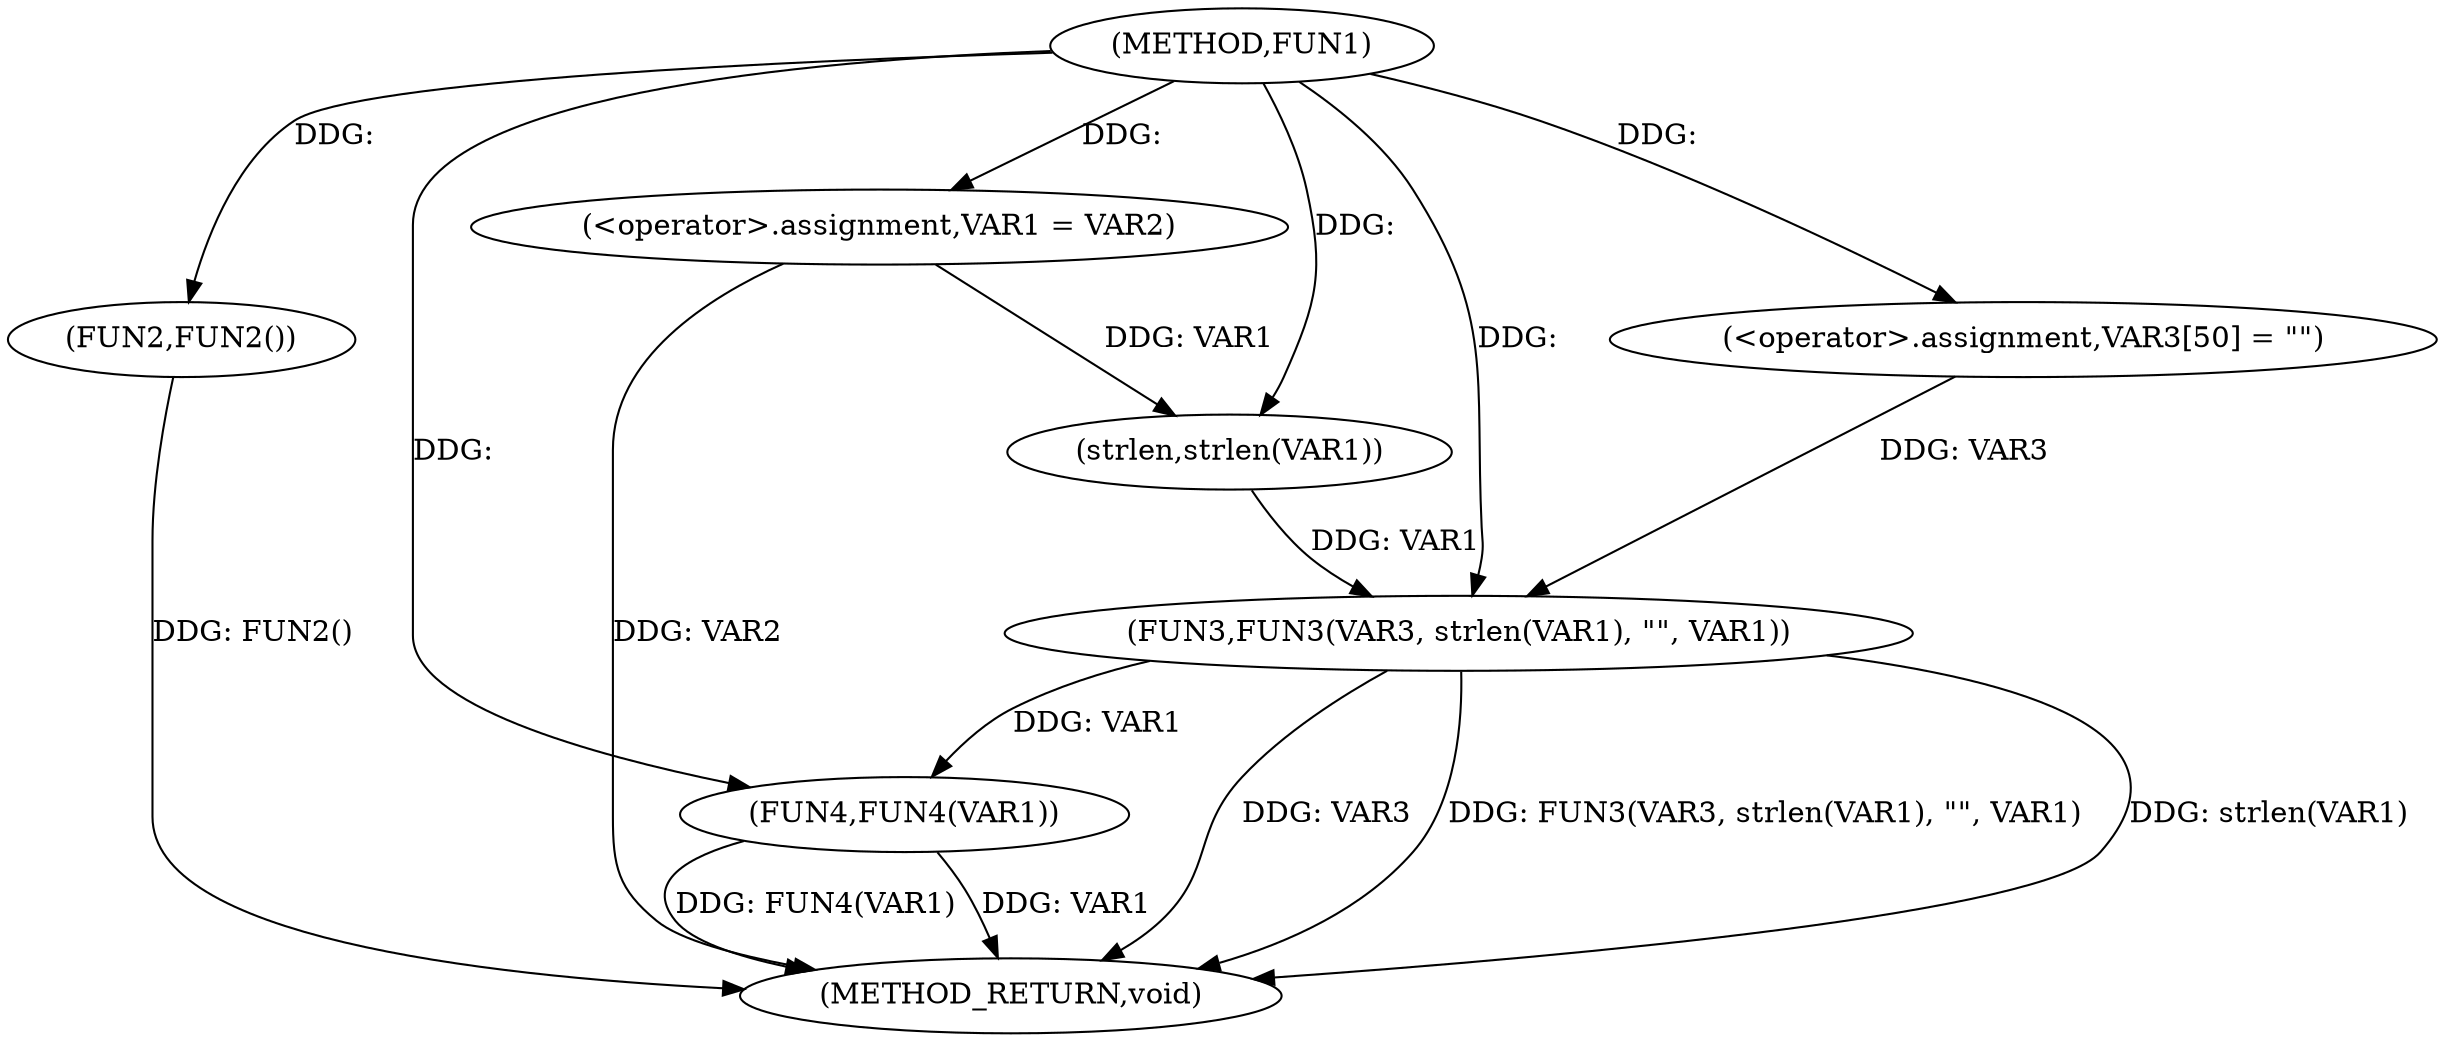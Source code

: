 digraph FUN1 {  
"1000100" [label = "(METHOD,FUN1)" ]
"1000123" [label = "(METHOD_RETURN,void)" ]
"1000104" [label = "(<operator>.assignment,VAR1 = VAR2)" ]
"1000108" [label = "(FUN2,FUN2())" ]
"1000112" [label = "(<operator>.assignment,VAR3[50] = \"\")" ]
"1000115" [label = "(FUN3,FUN3(VAR3, strlen(VAR1), \"\", VAR1))" ]
"1000117" [label = "(strlen,strlen(VAR1))" ]
"1000121" [label = "(FUN4,FUN4(VAR1))" ]
  "1000115" -> "1000123"  [ label = "DDG: strlen(VAR1)"] 
  "1000108" -> "1000123"  [ label = "DDG: FUN2()"] 
  "1000121" -> "1000123"  [ label = "DDG: VAR1"] 
  "1000115" -> "1000123"  [ label = "DDG: VAR3"] 
  "1000104" -> "1000123"  [ label = "DDG: VAR2"] 
  "1000115" -> "1000123"  [ label = "DDG: FUN3(VAR3, strlen(VAR1), \"\", VAR1)"] 
  "1000121" -> "1000123"  [ label = "DDG: FUN4(VAR1)"] 
  "1000100" -> "1000104"  [ label = "DDG: "] 
  "1000100" -> "1000108"  [ label = "DDG: "] 
  "1000100" -> "1000112"  [ label = "DDG: "] 
  "1000112" -> "1000115"  [ label = "DDG: VAR3"] 
  "1000100" -> "1000115"  [ label = "DDG: "] 
  "1000117" -> "1000115"  [ label = "DDG: VAR1"] 
  "1000104" -> "1000117"  [ label = "DDG: VAR1"] 
  "1000100" -> "1000117"  [ label = "DDG: "] 
  "1000115" -> "1000121"  [ label = "DDG: VAR1"] 
  "1000100" -> "1000121"  [ label = "DDG: "] 
}
